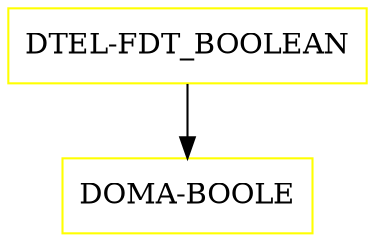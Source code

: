 digraph G {
  "DTEL-FDT_BOOLEAN" [shape=box,color=yellow];
  "DOMA-BOOLE" [shape=box,color=yellow,URL="./DOMA_BOOLE.html"];
  "DTEL-FDT_BOOLEAN" -> "DOMA-BOOLE";
}

